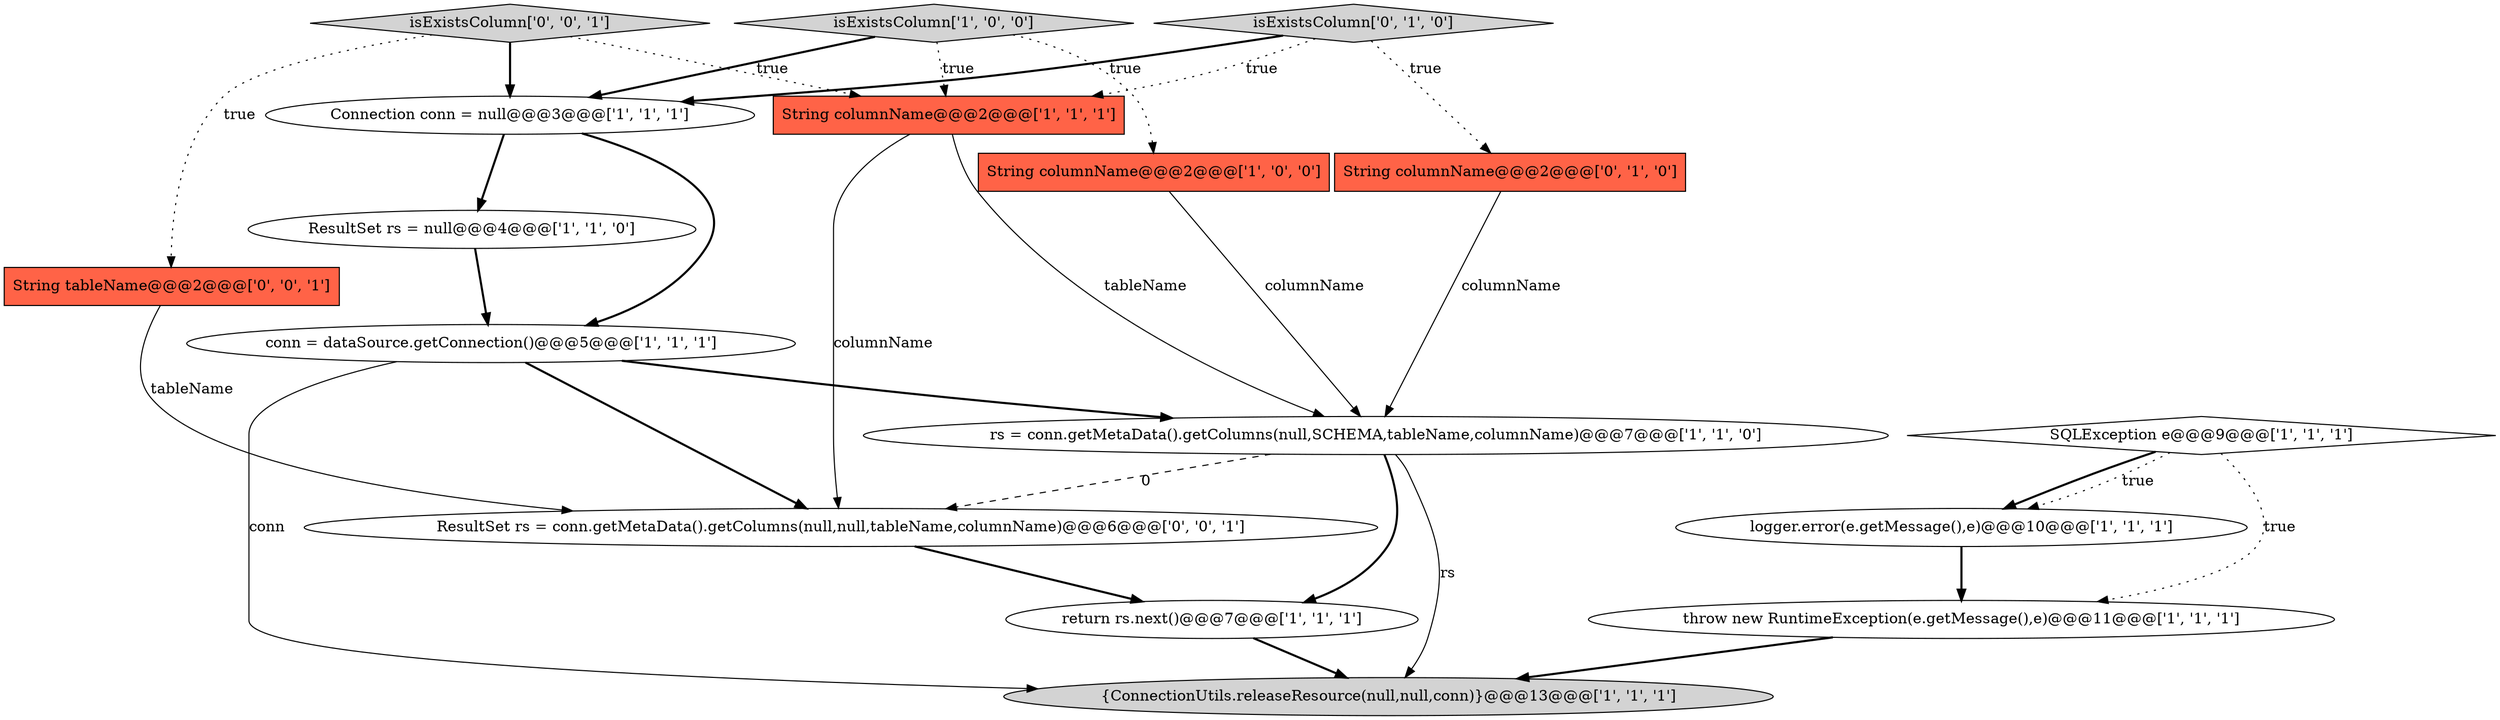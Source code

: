 digraph {
7 [style = filled, label = "return rs.next()@@@7@@@['1', '1', '1']", fillcolor = white, shape = ellipse image = "AAA0AAABBB1BBB"];
16 [style = filled, label = "isExistsColumn['0', '0', '1']", fillcolor = lightgray, shape = diamond image = "AAA0AAABBB3BBB"];
2 [style = filled, label = "conn = dataSource.getConnection()@@@5@@@['1', '1', '1']", fillcolor = white, shape = ellipse image = "AAA0AAABBB1BBB"];
0 [style = filled, label = "String columnName@@@2@@@['1', '0', '0']", fillcolor = tomato, shape = box image = "AAA0AAABBB1BBB"];
4 [style = filled, label = "String columnName@@@2@@@['1', '1', '1']", fillcolor = tomato, shape = box image = "AAA0AAABBB1BBB"];
11 [style = filled, label = "{ConnectionUtils.releaseResource(null,null,conn)}@@@13@@@['1', '1', '1']", fillcolor = lightgray, shape = ellipse image = "AAA0AAABBB1BBB"];
10 [style = filled, label = "ResultSet rs = null@@@4@@@['1', '1', '0']", fillcolor = white, shape = ellipse image = "AAA0AAABBB1BBB"];
15 [style = filled, label = "String tableName@@@2@@@['0', '0', '1']", fillcolor = tomato, shape = box image = "AAA0AAABBB3BBB"];
6 [style = filled, label = "Connection conn = null@@@3@@@['1', '1', '1']", fillcolor = white, shape = ellipse image = "AAA0AAABBB1BBB"];
8 [style = filled, label = "isExistsColumn['1', '0', '0']", fillcolor = lightgray, shape = diamond image = "AAA0AAABBB1BBB"];
14 [style = filled, label = "ResultSet rs = conn.getMetaData().getColumns(null,null,tableName,columnName)@@@6@@@['0', '0', '1']", fillcolor = white, shape = ellipse image = "AAA0AAABBB3BBB"];
13 [style = filled, label = "String columnName@@@2@@@['0', '1', '0']", fillcolor = tomato, shape = box image = "AAA0AAABBB2BBB"];
5 [style = filled, label = "throw new RuntimeException(e.getMessage(),e)@@@11@@@['1', '1', '1']", fillcolor = white, shape = ellipse image = "AAA0AAABBB1BBB"];
1 [style = filled, label = "rs = conn.getMetaData().getColumns(null,SCHEMA,tableName,columnName)@@@7@@@['1', '1', '0']", fillcolor = white, shape = ellipse image = "AAA0AAABBB1BBB"];
12 [style = filled, label = "isExistsColumn['0', '1', '0']", fillcolor = lightgray, shape = diamond image = "AAA0AAABBB2BBB"];
9 [style = filled, label = "SQLException e@@@9@@@['1', '1', '1']", fillcolor = white, shape = diamond image = "AAA0AAABBB1BBB"];
3 [style = filled, label = "logger.error(e.getMessage(),e)@@@10@@@['1', '1', '1']", fillcolor = white, shape = ellipse image = "AAA0AAABBB1BBB"];
16->4 [style = dotted, label="true"];
14->7 [style = bold, label=""];
10->2 [style = bold, label=""];
0->1 [style = solid, label="columnName"];
9->5 [style = dotted, label="true"];
2->11 [style = solid, label="conn"];
13->1 [style = solid, label="columnName"];
9->3 [style = bold, label=""];
12->13 [style = dotted, label="true"];
1->14 [style = dashed, label="0"];
8->6 [style = bold, label=""];
7->11 [style = bold, label=""];
1->11 [style = solid, label="rs"];
16->15 [style = dotted, label="true"];
3->5 [style = bold, label=""];
6->2 [style = bold, label=""];
6->10 [style = bold, label=""];
12->4 [style = dotted, label="true"];
5->11 [style = bold, label=""];
2->1 [style = bold, label=""];
16->6 [style = bold, label=""];
4->14 [style = solid, label="columnName"];
15->14 [style = solid, label="tableName"];
2->14 [style = bold, label=""];
9->3 [style = dotted, label="true"];
4->1 [style = solid, label="tableName"];
1->7 [style = bold, label=""];
8->4 [style = dotted, label="true"];
12->6 [style = bold, label=""];
8->0 [style = dotted, label="true"];
}

